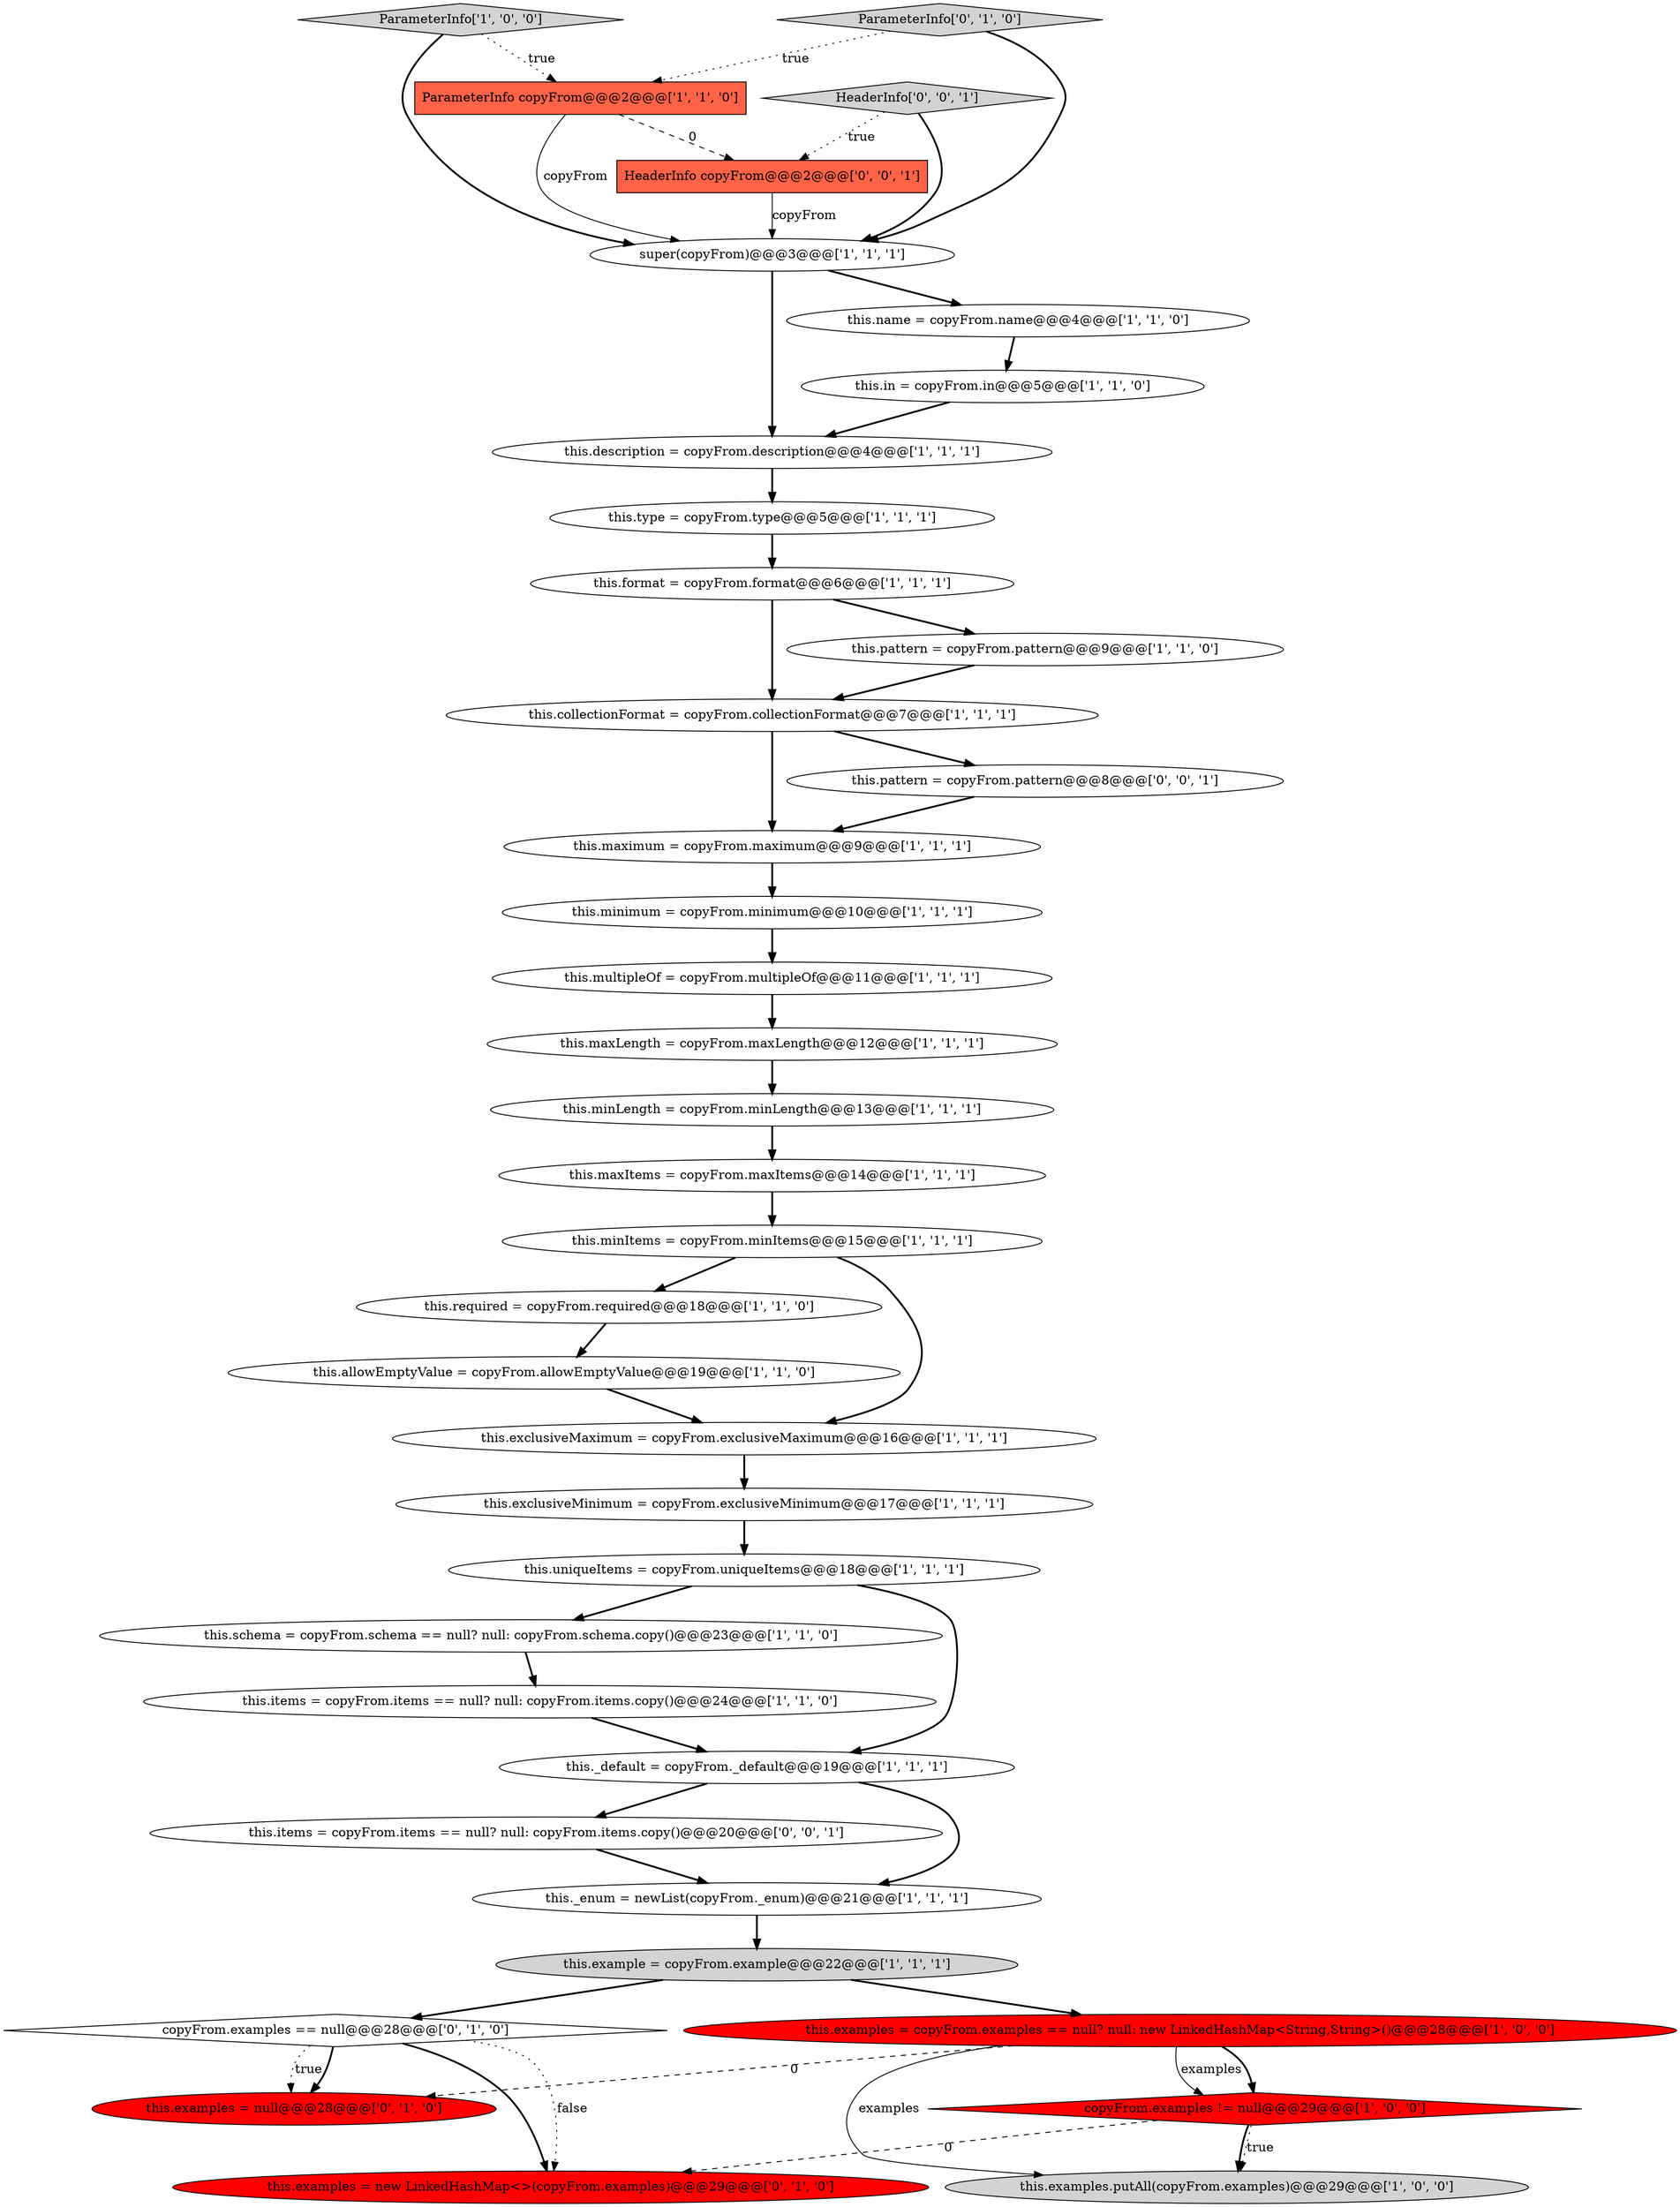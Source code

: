 digraph {
3 [style = filled, label = "this.allowEmptyValue = copyFrom.allowEmptyValue@@@19@@@['1', '1', '0']", fillcolor = white, shape = ellipse image = "AAA0AAABBB1BBB"];
31 [style = filled, label = "this.examples = null@@@28@@@['0', '1', '0']", fillcolor = red, shape = ellipse image = "AAA1AAABBB2BBB"];
26 [style = filled, label = "ParameterInfo['1', '0', '0']", fillcolor = lightgray, shape = diamond image = "AAA0AAABBB1BBB"];
12 [style = filled, label = "this.maxLength = copyFrom.maxLength@@@12@@@['1', '1', '1']", fillcolor = white, shape = ellipse image = "AAA0AAABBB1BBB"];
16 [style = filled, label = "this.description = copyFrom.description@@@4@@@['1', '1', '1']", fillcolor = white, shape = ellipse image = "AAA0AAABBB1BBB"];
20 [style = filled, label = "this.required = copyFrom.required@@@18@@@['1', '1', '0']", fillcolor = white, shape = ellipse image = "AAA0AAABBB1BBB"];
34 [style = filled, label = "this.items = copyFrom.items == null? null: copyFrom.items.copy()@@@20@@@['0', '0', '1']", fillcolor = white, shape = ellipse image = "AAA0AAABBB3BBB"];
33 [style = filled, label = "ParameterInfo['0', '1', '0']", fillcolor = lightgray, shape = diamond image = "AAA0AAABBB2BBB"];
7 [style = filled, label = "this.name = copyFrom.name@@@4@@@['1', '1', '0']", fillcolor = white, shape = ellipse image = "AAA0AAABBB1BBB"];
30 [style = filled, label = "copyFrom.examples == null@@@28@@@['0', '1', '0']", fillcolor = white, shape = diamond image = "AAA0AAABBB2BBB"];
14 [style = filled, label = "this.multipleOf = copyFrom.multipleOf@@@11@@@['1', '1', '1']", fillcolor = white, shape = ellipse image = "AAA0AAABBB1BBB"];
18 [style = filled, label = "super(copyFrom)@@@3@@@['1', '1', '1']", fillcolor = white, shape = ellipse image = "AAA0AAABBB1BBB"];
8 [style = filled, label = "this.items = copyFrom.items == null? null: copyFrom.items.copy()@@@24@@@['1', '1', '0']", fillcolor = white, shape = ellipse image = "AAA0AAABBB1BBB"];
6 [style = filled, label = "this.in = copyFrom.in@@@5@@@['1', '1', '0']", fillcolor = white, shape = ellipse image = "AAA0AAABBB1BBB"];
25 [style = filled, label = "this.examples.putAll(copyFrom.examples)@@@29@@@['1', '0', '0']", fillcolor = lightgray, shape = ellipse image = "AAA0AAABBB1BBB"];
27 [style = filled, label = "ParameterInfo copyFrom@@@2@@@['1', '1', '0']", fillcolor = tomato, shape = box image = "AAA0AAABBB1BBB"];
23 [style = filled, label = "this.minItems = copyFrom.minItems@@@15@@@['1', '1', '1']", fillcolor = white, shape = ellipse image = "AAA0AAABBB1BBB"];
24 [style = filled, label = "this.type = copyFrom.type@@@5@@@['1', '1', '1']", fillcolor = white, shape = ellipse image = "AAA0AAABBB1BBB"];
4 [style = filled, label = "this.exclusiveMinimum = copyFrom.exclusiveMinimum@@@17@@@['1', '1', '1']", fillcolor = white, shape = ellipse image = "AAA0AAABBB1BBB"];
15 [style = filled, label = "this.examples = copyFrom.examples == null? null: new LinkedHashMap<String,String>()@@@28@@@['1', '0', '0']", fillcolor = red, shape = ellipse image = "AAA1AAABBB1BBB"];
22 [style = filled, label = "this.maximum = copyFrom.maximum@@@9@@@['1', '1', '1']", fillcolor = white, shape = ellipse image = "AAA0AAABBB1BBB"];
28 [style = filled, label = "this.format = copyFrom.format@@@6@@@['1', '1', '1']", fillcolor = white, shape = ellipse image = "AAA0AAABBB1BBB"];
9 [style = filled, label = "this.collectionFormat = copyFrom.collectionFormat@@@7@@@['1', '1', '1']", fillcolor = white, shape = ellipse image = "AAA0AAABBB1BBB"];
1 [style = filled, label = "this._enum = newList(copyFrom._enum)@@@21@@@['1', '1', '1']", fillcolor = white, shape = ellipse image = "AAA0AAABBB1BBB"];
32 [style = filled, label = "this.examples = new LinkedHashMap<>(copyFrom.examples)@@@29@@@['0', '1', '0']", fillcolor = red, shape = ellipse image = "AAA1AAABBB2BBB"];
2 [style = filled, label = "this.example = copyFrom.example@@@22@@@['1', '1', '1']", fillcolor = lightgray, shape = ellipse image = "AAA0AAABBB1BBB"];
17 [style = filled, label = "this.minLength = copyFrom.minLength@@@13@@@['1', '1', '1']", fillcolor = white, shape = ellipse image = "AAA0AAABBB1BBB"];
5 [style = filled, label = "this.exclusiveMaximum = copyFrom.exclusiveMaximum@@@16@@@['1', '1', '1']", fillcolor = white, shape = ellipse image = "AAA0AAABBB1BBB"];
37 [style = filled, label = "HeaderInfo['0', '0', '1']", fillcolor = lightgray, shape = diamond image = "AAA0AAABBB3BBB"];
10 [style = filled, label = "this.minimum = copyFrom.minimum@@@10@@@['1', '1', '1']", fillcolor = white, shape = ellipse image = "AAA0AAABBB1BBB"];
11 [style = filled, label = "this.schema = copyFrom.schema == null? null: copyFrom.schema.copy()@@@23@@@['1', '1', '0']", fillcolor = white, shape = ellipse image = "AAA0AAABBB1BBB"];
36 [style = filled, label = "this.pattern = copyFrom.pattern@@@8@@@['0', '0', '1']", fillcolor = white, shape = ellipse image = "AAA0AAABBB3BBB"];
35 [style = filled, label = "HeaderInfo copyFrom@@@2@@@['0', '0', '1']", fillcolor = tomato, shape = box image = "AAA0AAABBB3BBB"];
21 [style = filled, label = "this.pattern = copyFrom.pattern@@@9@@@['1', '1', '0']", fillcolor = white, shape = ellipse image = "AAA0AAABBB1BBB"];
29 [style = filled, label = "copyFrom.examples != null@@@29@@@['1', '0', '0']", fillcolor = red, shape = diamond image = "AAA1AAABBB1BBB"];
13 [style = filled, label = "this.uniqueItems = copyFrom.uniqueItems@@@18@@@['1', '1', '1']", fillcolor = white, shape = ellipse image = "AAA0AAABBB1BBB"];
19 [style = filled, label = "this._default = copyFrom._default@@@19@@@['1', '1', '1']", fillcolor = white, shape = ellipse image = "AAA0AAABBB1BBB"];
0 [style = filled, label = "this.maxItems = copyFrom.maxItems@@@14@@@['1', '1', '1']", fillcolor = white, shape = ellipse image = "AAA0AAABBB1BBB"];
9->22 [style = bold, label=""];
24->28 [style = bold, label=""];
30->32 [style = dotted, label="false"];
19->34 [style = bold, label=""];
23->20 [style = bold, label=""];
23->5 [style = bold, label=""];
10->14 [style = bold, label=""];
29->32 [style = dashed, label="0"];
8->19 [style = bold, label=""];
34->1 [style = bold, label=""];
16->24 [style = bold, label=""];
26->27 [style = dotted, label="true"];
36->22 [style = bold, label=""];
4->13 [style = bold, label=""];
12->17 [style = bold, label=""];
29->25 [style = bold, label=""];
28->9 [style = bold, label=""];
30->32 [style = bold, label=""];
20->3 [style = bold, label=""];
13->11 [style = bold, label=""];
15->25 [style = solid, label="examples"];
15->29 [style = solid, label="examples"];
27->18 [style = solid, label="copyFrom"];
37->35 [style = dotted, label="true"];
19->1 [style = bold, label=""];
3->5 [style = bold, label=""];
28->21 [style = bold, label=""];
21->9 [style = bold, label=""];
17->0 [style = bold, label=""];
18->16 [style = bold, label=""];
0->23 [style = bold, label=""];
13->19 [style = bold, label=""];
30->31 [style = dotted, label="true"];
33->18 [style = bold, label=""];
27->35 [style = dashed, label="0"];
6->16 [style = bold, label=""];
30->31 [style = bold, label=""];
14->12 [style = bold, label=""];
5->4 [style = bold, label=""];
7->6 [style = bold, label=""];
2->15 [style = bold, label=""];
22->10 [style = bold, label=""];
15->31 [style = dashed, label="0"];
37->18 [style = bold, label=""];
11->8 [style = bold, label=""];
1->2 [style = bold, label=""];
18->7 [style = bold, label=""];
2->30 [style = bold, label=""];
33->27 [style = dotted, label="true"];
15->29 [style = bold, label=""];
29->25 [style = dotted, label="true"];
26->18 [style = bold, label=""];
9->36 [style = bold, label=""];
35->18 [style = solid, label="copyFrom"];
}
